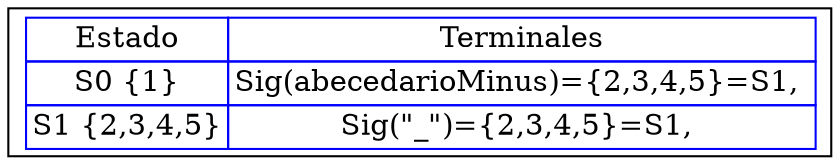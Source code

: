digraph G{
rankdir=UD
node[shape=box]
concentrate=true
nodo0 [ label =<<table border='0' cellborder='1' color='blue' cellspacing='0'>
<tr><td>Estado</td><td>Terminales</td></tr>

<tr><td>S0 {1}</td><td>Sig(abecedarioMinus)={2,3,4,5}=S1, </td></tr>

<tr><td>S1 {2,3,4,5}</td><td>Sig("_")={2,3,4,5}=S1, </td></tr>

</table>
>];

}
